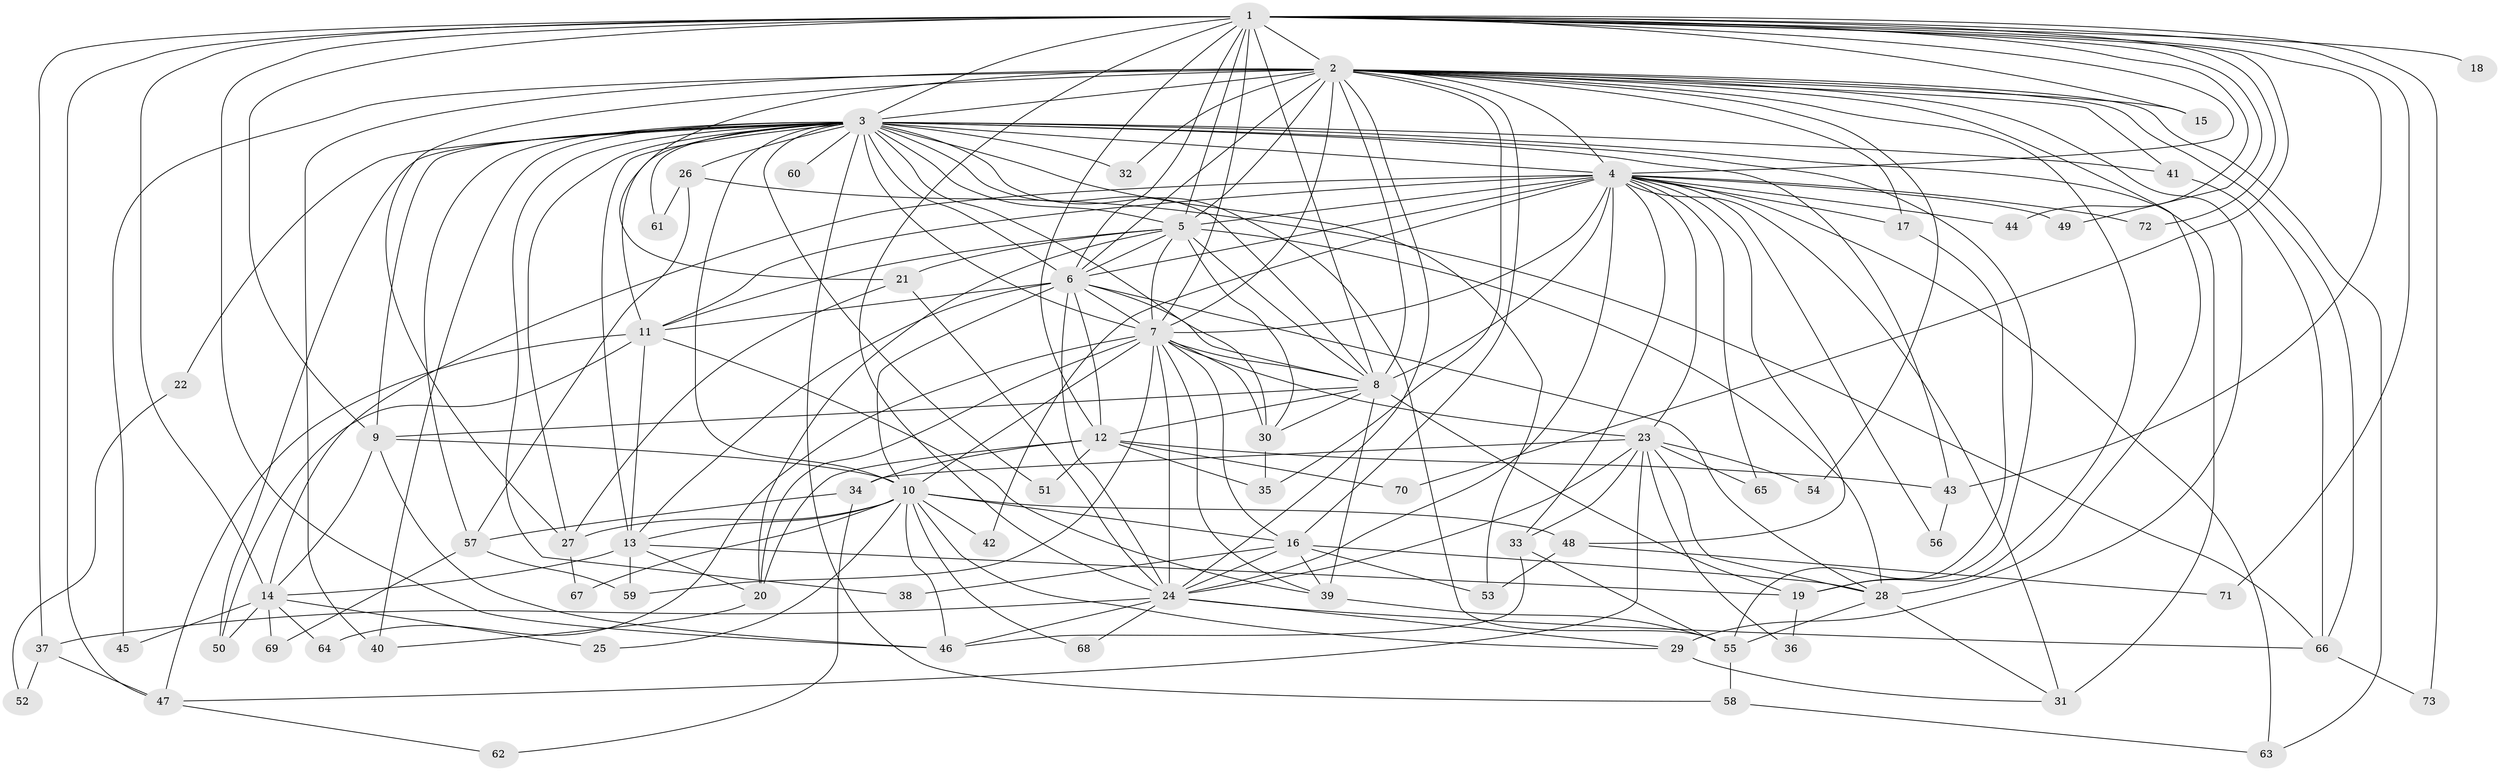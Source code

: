 // original degree distribution, {29: 0.006896551724137931, 24: 0.006896551724137931, 17: 0.006896551724137931, 42: 0.006896551724137931, 25: 0.006896551724137931, 19: 0.013793103448275862, 21: 0.006896551724137931, 15: 0.006896551724137931, 22: 0.006896551724137931, 3: 0.23448275862068965, 13: 0.006896551724137931, 8: 0.013793103448275862, 9: 0.006896551724137931, 4: 0.13793103448275862, 2: 0.496551724137931, 7: 0.006896551724137931, 10: 0.006896551724137931, 6: 0.006896551724137931, 5: 0.013793103448275862}
// Generated by graph-tools (version 1.1) at 2025/34/03/09/25 02:34:42]
// undirected, 73 vertices, 205 edges
graph export_dot {
graph [start="1"]
  node [color=gray90,style=filled];
  1;
  2;
  3;
  4;
  5;
  6;
  7;
  8;
  9;
  10;
  11;
  12;
  13;
  14;
  15;
  16;
  17;
  18;
  19;
  20;
  21;
  22;
  23;
  24;
  25;
  26;
  27;
  28;
  29;
  30;
  31;
  32;
  33;
  34;
  35;
  36;
  37;
  38;
  39;
  40;
  41;
  42;
  43;
  44;
  45;
  46;
  47;
  48;
  49;
  50;
  51;
  52;
  53;
  54;
  55;
  56;
  57;
  58;
  59;
  60;
  61;
  62;
  63;
  64;
  65;
  66;
  67;
  68;
  69;
  70;
  71;
  72;
  73;
  1 -- 2 [weight=2.0];
  1 -- 3 [weight=1.0];
  1 -- 4 [weight=1.0];
  1 -- 5 [weight=1.0];
  1 -- 6 [weight=1.0];
  1 -- 7 [weight=3.0];
  1 -- 8 [weight=1.0];
  1 -- 9 [weight=1.0];
  1 -- 12 [weight=2.0];
  1 -- 14 [weight=2.0];
  1 -- 15 [weight=1.0];
  1 -- 18 [weight=1.0];
  1 -- 24 [weight=1.0];
  1 -- 37 [weight=1.0];
  1 -- 43 [weight=1.0];
  1 -- 44 [weight=1.0];
  1 -- 46 [weight=1.0];
  1 -- 47 [weight=1.0];
  1 -- 49 [weight=1.0];
  1 -- 70 [weight=1.0];
  1 -- 71 [weight=1.0];
  1 -- 72 [weight=1.0];
  1 -- 73 [weight=1.0];
  2 -- 3 [weight=2.0];
  2 -- 4 [weight=3.0];
  2 -- 5 [weight=2.0];
  2 -- 6 [weight=2.0];
  2 -- 7 [weight=4.0];
  2 -- 8 [weight=3.0];
  2 -- 15 [weight=1.0];
  2 -- 16 [weight=1.0];
  2 -- 17 [weight=1.0];
  2 -- 19 [weight=1.0];
  2 -- 21 [weight=2.0];
  2 -- 24 [weight=1.0];
  2 -- 27 [weight=2.0];
  2 -- 28 [weight=1.0];
  2 -- 29 [weight=1.0];
  2 -- 32 [weight=1.0];
  2 -- 35 [weight=1.0];
  2 -- 40 [weight=1.0];
  2 -- 41 [weight=1.0];
  2 -- 45 [weight=1.0];
  2 -- 54 [weight=1.0];
  2 -- 63 [weight=1.0];
  2 -- 66 [weight=1.0];
  3 -- 4 [weight=1.0];
  3 -- 5 [weight=1.0];
  3 -- 6 [weight=2.0];
  3 -- 7 [weight=3.0];
  3 -- 8 [weight=1.0];
  3 -- 9 [weight=1.0];
  3 -- 10 [weight=2.0];
  3 -- 11 [weight=2.0];
  3 -- 13 [weight=1.0];
  3 -- 19 [weight=1.0];
  3 -- 22 [weight=1.0];
  3 -- 26 [weight=1.0];
  3 -- 27 [weight=1.0];
  3 -- 30 [weight=1.0];
  3 -- 31 [weight=1.0];
  3 -- 32 [weight=1.0];
  3 -- 38 [weight=1.0];
  3 -- 40 [weight=1.0];
  3 -- 41 [weight=1.0];
  3 -- 43 [weight=2.0];
  3 -- 50 [weight=1.0];
  3 -- 51 [weight=1.0];
  3 -- 53 [weight=1.0];
  3 -- 55 [weight=1.0];
  3 -- 57 [weight=1.0];
  3 -- 58 [weight=1.0];
  3 -- 60 [weight=1.0];
  3 -- 61 [weight=1.0];
  4 -- 5 [weight=1.0];
  4 -- 6 [weight=3.0];
  4 -- 7 [weight=2.0];
  4 -- 8 [weight=1.0];
  4 -- 11 [weight=1.0];
  4 -- 14 [weight=1.0];
  4 -- 17 [weight=1.0];
  4 -- 23 [weight=1.0];
  4 -- 24 [weight=1.0];
  4 -- 31 [weight=1.0];
  4 -- 33 [weight=1.0];
  4 -- 42 [weight=1.0];
  4 -- 44 [weight=1.0];
  4 -- 48 [weight=1.0];
  4 -- 49 [weight=1.0];
  4 -- 56 [weight=1.0];
  4 -- 63 [weight=1.0];
  4 -- 65 [weight=1.0];
  4 -- 72 [weight=1.0];
  5 -- 6 [weight=1.0];
  5 -- 7 [weight=3.0];
  5 -- 8 [weight=1.0];
  5 -- 11 [weight=1.0];
  5 -- 20 [weight=1.0];
  5 -- 21 [weight=1.0];
  5 -- 28 [weight=5.0];
  5 -- 30 [weight=1.0];
  6 -- 7 [weight=2.0];
  6 -- 8 [weight=1.0];
  6 -- 10 [weight=1.0];
  6 -- 11 [weight=1.0];
  6 -- 12 [weight=1.0];
  6 -- 13 [weight=5.0];
  6 -- 24 [weight=1.0];
  6 -- 28 [weight=1.0];
  7 -- 8 [weight=2.0];
  7 -- 10 [weight=1.0];
  7 -- 16 [weight=1.0];
  7 -- 20 [weight=1.0];
  7 -- 23 [weight=1.0];
  7 -- 24 [weight=6.0];
  7 -- 30 [weight=1.0];
  7 -- 39 [weight=1.0];
  7 -- 59 [weight=1.0];
  7 -- 64 [weight=1.0];
  8 -- 9 [weight=4.0];
  8 -- 12 [weight=1.0];
  8 -- 19 [weight=1.0];
  8 -- 30 [weight=1.0];
  8 -- 39 [weight=2.0];
  9 -- 10 [weight=1.0];
  9 -- 14 [weight=1.0];
  9 -- 46 [weight=1.0];
  10 -- 13 [weight=1.0];
  10 -- 16 [weight=1.0];
  10 -- 25 [weight=1.0];
  10 -- 27 [weight=1.0];
  10 -- 29 [weight=1.0];
  10 -- 42 [weight=1.0];
  10 -- 46 [weight=1.0];
  10 -- 48 [weight=1.0];
  10 -- 67 [weight=1.0];
  10 -- 68 [weight=1.0];
  11 -- 13 [weight=1.0];
  11 -- 39 [weight=1.0];
  11 -- 47 [weight=1.0];
  11 -- 50 [weight=2.0];
  12 -- 20 [weight=1.0];
  12 -- 34 [weight=1.0];
  12 -- 35 [weight=1.0];
  12 -- 43 [weight=1.0];
  12 -- 51 [weight=1.0];
  12 -- 70 [weight=1.0];
  13 -- 14 [weight=1.0];
  13 -- 19 [weight=1.0];
  13 -- 20 [weight=1.0];
  13 -- 59 [weight=1.0];
  14 -- 25 [weight=1.0];
  14 -- 45 [weight=1.0];
  14 -- 50 [weight=1.0];
  14 -- 64 [weight=1.0];
  14 -- 69 [weight=1.0];
  16 -- 24 [weight=1.0];
  16 -- 28 [weight=1.0];
  16 -- 38 [weight=1.0];
  16 -- 39 [weight=1.0];
  16 -- 53 [weight=1.0];
  17 -- 55 [weight=1.0];
  19 -- 36 [weight=1.0];
  20 -- 40 [weight=1.0];
  21 -- 24 [weight=1.0];
  21 -- 27 [weight=1.0];
  22 -- 52 [weight=1.0];
  23 -- 24 [weight=1.0];
  23 -- 28 [weight=1.0];
  23 -- 33 [weight=1.0];
  23 -- 34 [weight=1.0];
  23 -- 36 [weight=1.0];
  23 -- 47 [weight=1.0];
  23 -- 54 [weight=1.0];
  23 -- 65 [weight=1.0];
  24 -- 29 [weight=1.0];
  24 -- 37 [weight=1.0];
  24 -- 46 [weight=1.0];
  24 -- 66 [weight=1.0];
  24 -- 68 [weight=1.0];
  26 -- 57 [weight=1.0];
  26 -- 61 [weight=1.0];
  26 -- 66 [weight=1.0];
  27 -- 67 [weight=1.0];
  28 -- 31 [weight=1.0];
  28 -- 55 [weight=1.0];
  29 -- 31 [weight=1.0];
  30 -- 35 [weight=1.0];
  33 -- 46 [weight=1.0];
  33 -- 55 [weight=1.0];
  34 -- 57 [weight=1.0];
  34 -- 62 [weight=1.0];
  37 -- 47 [weight=1.0];
  37 -- 52 [weight=1.0];
  39 -- 55 [weight=1.0];
  41 -- 66 [weight=1.0];
  43 -- 56 [weight=1.0];
  47 -- 62 [weight=1.0];
  48 -- 53 [weight=1.0];
  48 -- 71 [weight=1.0];
  55 -- 58 [weight=1.0];
  57 -- 59 [weight=1.0];
  57 -- 69 [weight=1.0];
  58 -- 63 [weight=1.0];
  66 -- 73 [weight=1.0];
}
